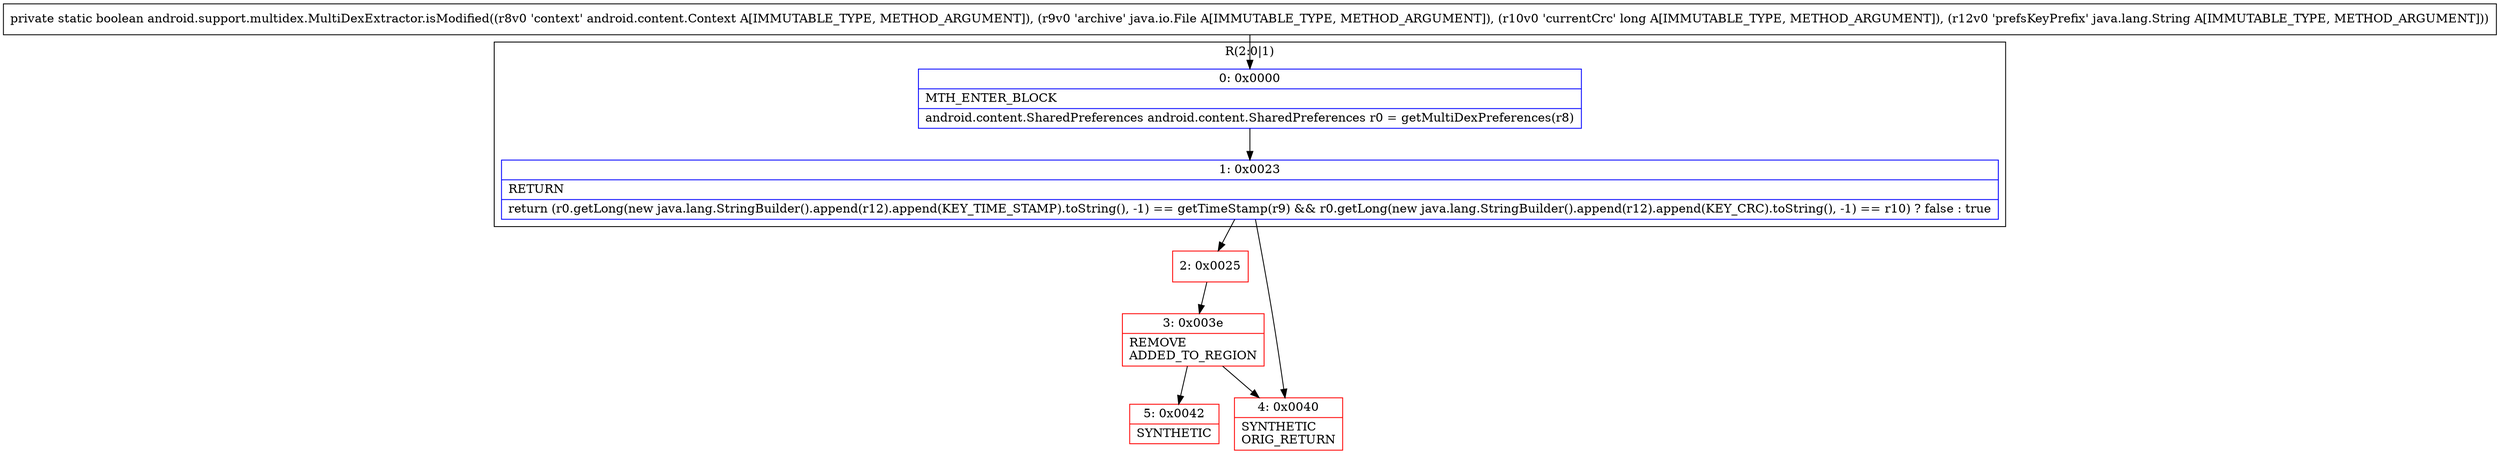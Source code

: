 digraph "CFG forandroid.support.multidex.MultiDexExtractor.isModified(Landroid\/content\/Context;Ljava\/io\/File;JLjava\/lang\/String;)Z" {
subgraph cluster_Region_1582461420 {
label = "R(2:0|1)";
node [shape=record,color=blue];
Node_0 [shape=record,label="{0\:\ 0x0000|MTH_ENTER_BLOCK\l|android.content.SharedPreferences android.content.SharedPreferences r0 = getMultiDexPreferences(r8)\l}"];
Node_1 [shape=record,label="{1\:\ 0x0023|RETURN\l|return (r0.getLong(new java.lang.StringBuilder().append(r12).append(KEY_TIME_STAMP).toString(), \-1) == getTimeStamp(r9) && r0.getLong(new java.lang.StringBuilder().append(r12).append(KEY_CRC).toString(), \-1) == r10) ? false : true\l}"];
}
Node_2 [shape=record,color=red,label="{2\:\ 0x0025}"];
Node_3 [shape=record,color=red,label="{3\:\ 0x003e|REMOVE\lADDED_TO_REGION\l}"];
Node_4 [shape=record,color=red,label="{4\:\ 0x0040|SYNTHETIC\lORIG_RETURN\l}"];
Node_5 [shape=record,color=red,label="{5\:\ 0x0042|SYNTHETIC\l}"];
MethodNode[shape=record,label="{private static boolean android.support.multidex.MultiDexExtractor.isModified((r8v0 'context' android.content.Context A[IMMUTABLE_TYPE, METHOD_ARGUMENT]), (r9v0 'archive' java.io.File A[IMMUTABLE_TYPE, METHOD_ARGUMENT]), (r10v0 'currentCrc' long A[IMMUTABLE_TYPE, METHOD_ARGUMENT]), (r12v0 'prefsKeyPrefix' java.lang.String A[IMMUTABLE_TYPE, METHOD_ARGUMENT])) }"];
MethodNode -> Node_0;
Node_0 -> Node_1;
Node_1 -> Node_2;
Node_1 -> Node_4;
Node_2 -> Node_3;
Node_3 -> Node_4;
Node_3 -> Node_5;
}

